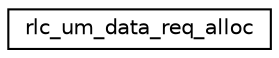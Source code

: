 digraph "Graphical Class Hierarchy"
{
 // LATEX_PDF_SIZE
  edge [fontname="Helvetica",fontsize="10",labelfontname="Helvetica",labelfontsize="10"];
  node [fontname="Helvetica",fontsize="10",shape=record];
  rankdir="LR";
  Node0 [label="rlc_um_data_req_alloc",height=0.2,width=0.4,color="black", fillcolor="white", style="filled",URL="$structrlc__um__data__req__alloc.html",tooltip=" "];
}
